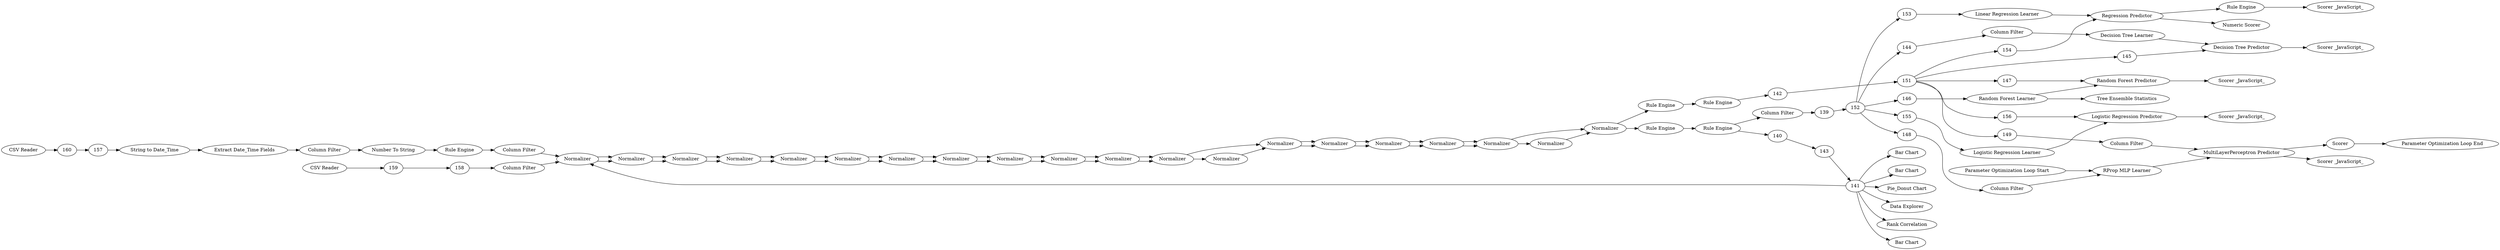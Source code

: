 digraph {
	1 [label="CSV Reader"]
	2 [label="String to Date_Time"]
	3 [label="Extract Date_Time Fields"]
	4 [label="Column Filter"]
	8 [label="Rule Engine"]
	9 [label="Column Filter"]
	19 [label="Rule Engine"]
	20 [label="Rule Engine"]
	21 [label="Bar Chart"]
	23 [label="Bar Chart"]
	24 [label="Bar Chart"]
	25 [label="Number To String"]
	26 [label="Pie_Donut Chart"]
	27 [label="Column Filter"]
	29 [label="Linear Correlation"]
	29 [label=Normalizer]
	31 [label=Normalizer]
	32 [label=Normalizer]
	33 [label=Normalizer]
	34 [label=Normalizer]
	35 [label=Normalizer]
	36 [label=Normalizer]
	37 [label=Normalizer]
	38 [label=Normalizer]
	39 [label=Normalizer]
	40 [label=Normalizer]
	41 [label=Normalizer]
	42 [label=Normalizer]
	44 [label=Normalizer]
	45 [label=Normalizer]
	46 [label=Normalizer]
	47 [label=Normalizer]
	48 [label=Normalizer]
	49 [label=Normalizer]
	94 [label="CSV Reader"]
	97 [label="Linear Regression Learner"]
	98 [label="Regression Predictor"]
	99 [label="Logistic Regression Learner"]
	100 [label="Logistic Regression Predictor"]
	106 [label="Numeric Scorer"]
	107 [label="Scorer _JavaScript_"]
	108 [label="Random Forest Learner"]
	109 [label="Random Forest Predictor"]
	110 [label="Tree Ensemble Statistics"]
	111 [label="Scorer _JavaScript_"]
	115 [label="RProp MLP Learner"]
	116 [label="MultiLayerPerceptron Predictor"]
	117 [label="Column Filter"]
	120 [label="Decision Tree Learner"]
	121 [label="Decision Tree Predictor"]
	122 [label="Scorer _JavaScript_"]
	123 [label="Column Filter"]
	125 [label="Column Filter"]
	126 [label="Rule Engine"]
	29 [label=Normalizer]
	31 [label=Normalizer]
	32 [label=Normalizer]
	33 [label=Normalizer]
	34 [label=Normalizer]
	35 [label=Normalizer]
	36 [label=Normalizer]
	37 [label=Normalizer]
	38 [label=Normalizer]
	39 [label=Normalizer]
	40 [label=Normalizer]
	41 [label=Normalizer]
	43 [label=Normalizer]
	44 [label=Normalizer]
	45 [label=Normalizer]
	46 [label=Normalizer]
	47 [label=Normalizer]
	48 [label=Normalizer]
	49 [label=Normalizer]
	128 [label="Rule Engine"]
	129 [label="Parameter Optimization Loop Start"]
	130 [label="Parameter Optimization Loop End"]
	131 [label="Scorer _JavaScript_"]
	132 [label=Scorer]
	133 [label="Column Filter"]
	134 [label="Rule Engine"]
	135 [label="Scorer _JavaScript_"]
	136 [label="Data Explorer"]
	137 [label="Rank Correlation"]
	29 -> 46
	32 -> 35
	33 -> 39
	34 -> 40
	35 -> 48
	36 -> 31
	37 -> 33
	38 -> 47
	39 -> 41
	40 -> 36
	41 -> 42
	42 -> 38
	44 -> 37
	45 -> 32
	46 -> 45
	47 -> 34
	48 -> 49
	49 -> 44
	29 -> 46
	32 -> 35
	33 -> 39
	34 -> 40
	35 -> 48
	36 -> 43
	37 -> 33
	38 -> 47
	39 -> 41
	40 -> 36
	41 -> 38
	43 -> 31
	44 -> 37
	45 -> 32
	46 -> 45
	47 -> 34
	48 -> 49
	49 -> 44
	1 -> 160
	2 -> 3
	3 -> 4
	4 -> 25
	8 -> 9
	9 -> 29
	19 -> 20
	20 -> 140
	20 -> 27
	25 -> 8
	27 -> 139
	31 -> 19
	94 -> 159
	97 -> 98
	98 -> 106
	98 -> 134
	99 -> 100
	100 -> 135
	108 -> 109
	108 -> 110
	109 -> 111
	115 -> 116
	116 -> 132
	116 -> 131
	117 -> 115
	120 -> 121
	121 -> 122
	123 -> 120
	125 -> 29
	126 -> 128
	31 -> 126
	128 -> 142
	129 -> 115
	132 -> 130
	133 -> 116
	134 -> 107
	139 -> 152
	140 -> 143
	141 -> 137
	141 -> 136
	141 -> 29
	141 -> 24
	141 -> 26
	141 -> 21
	141 -> 23
	142 -> 151
	143 -> 141
	144 -> 123
	145 -> 121
	146 -> 108
	147 -> 109
	148 -> 117
	149 -> 133
	151 -> 149
	151 -> 147
	151 -> 145
	151 -> 156
	151 -> 154
	152 -> 153
	152 -> 155
	152 -> 144
	152 -> 146
	152 -> 148
	153 -> 97
	154 -> 98
	155 -> 99
	156 -> 100
	157 -> 2
	158 -> 125
	159 -> 158
	160 -> 157
	rankdir=LR
}
